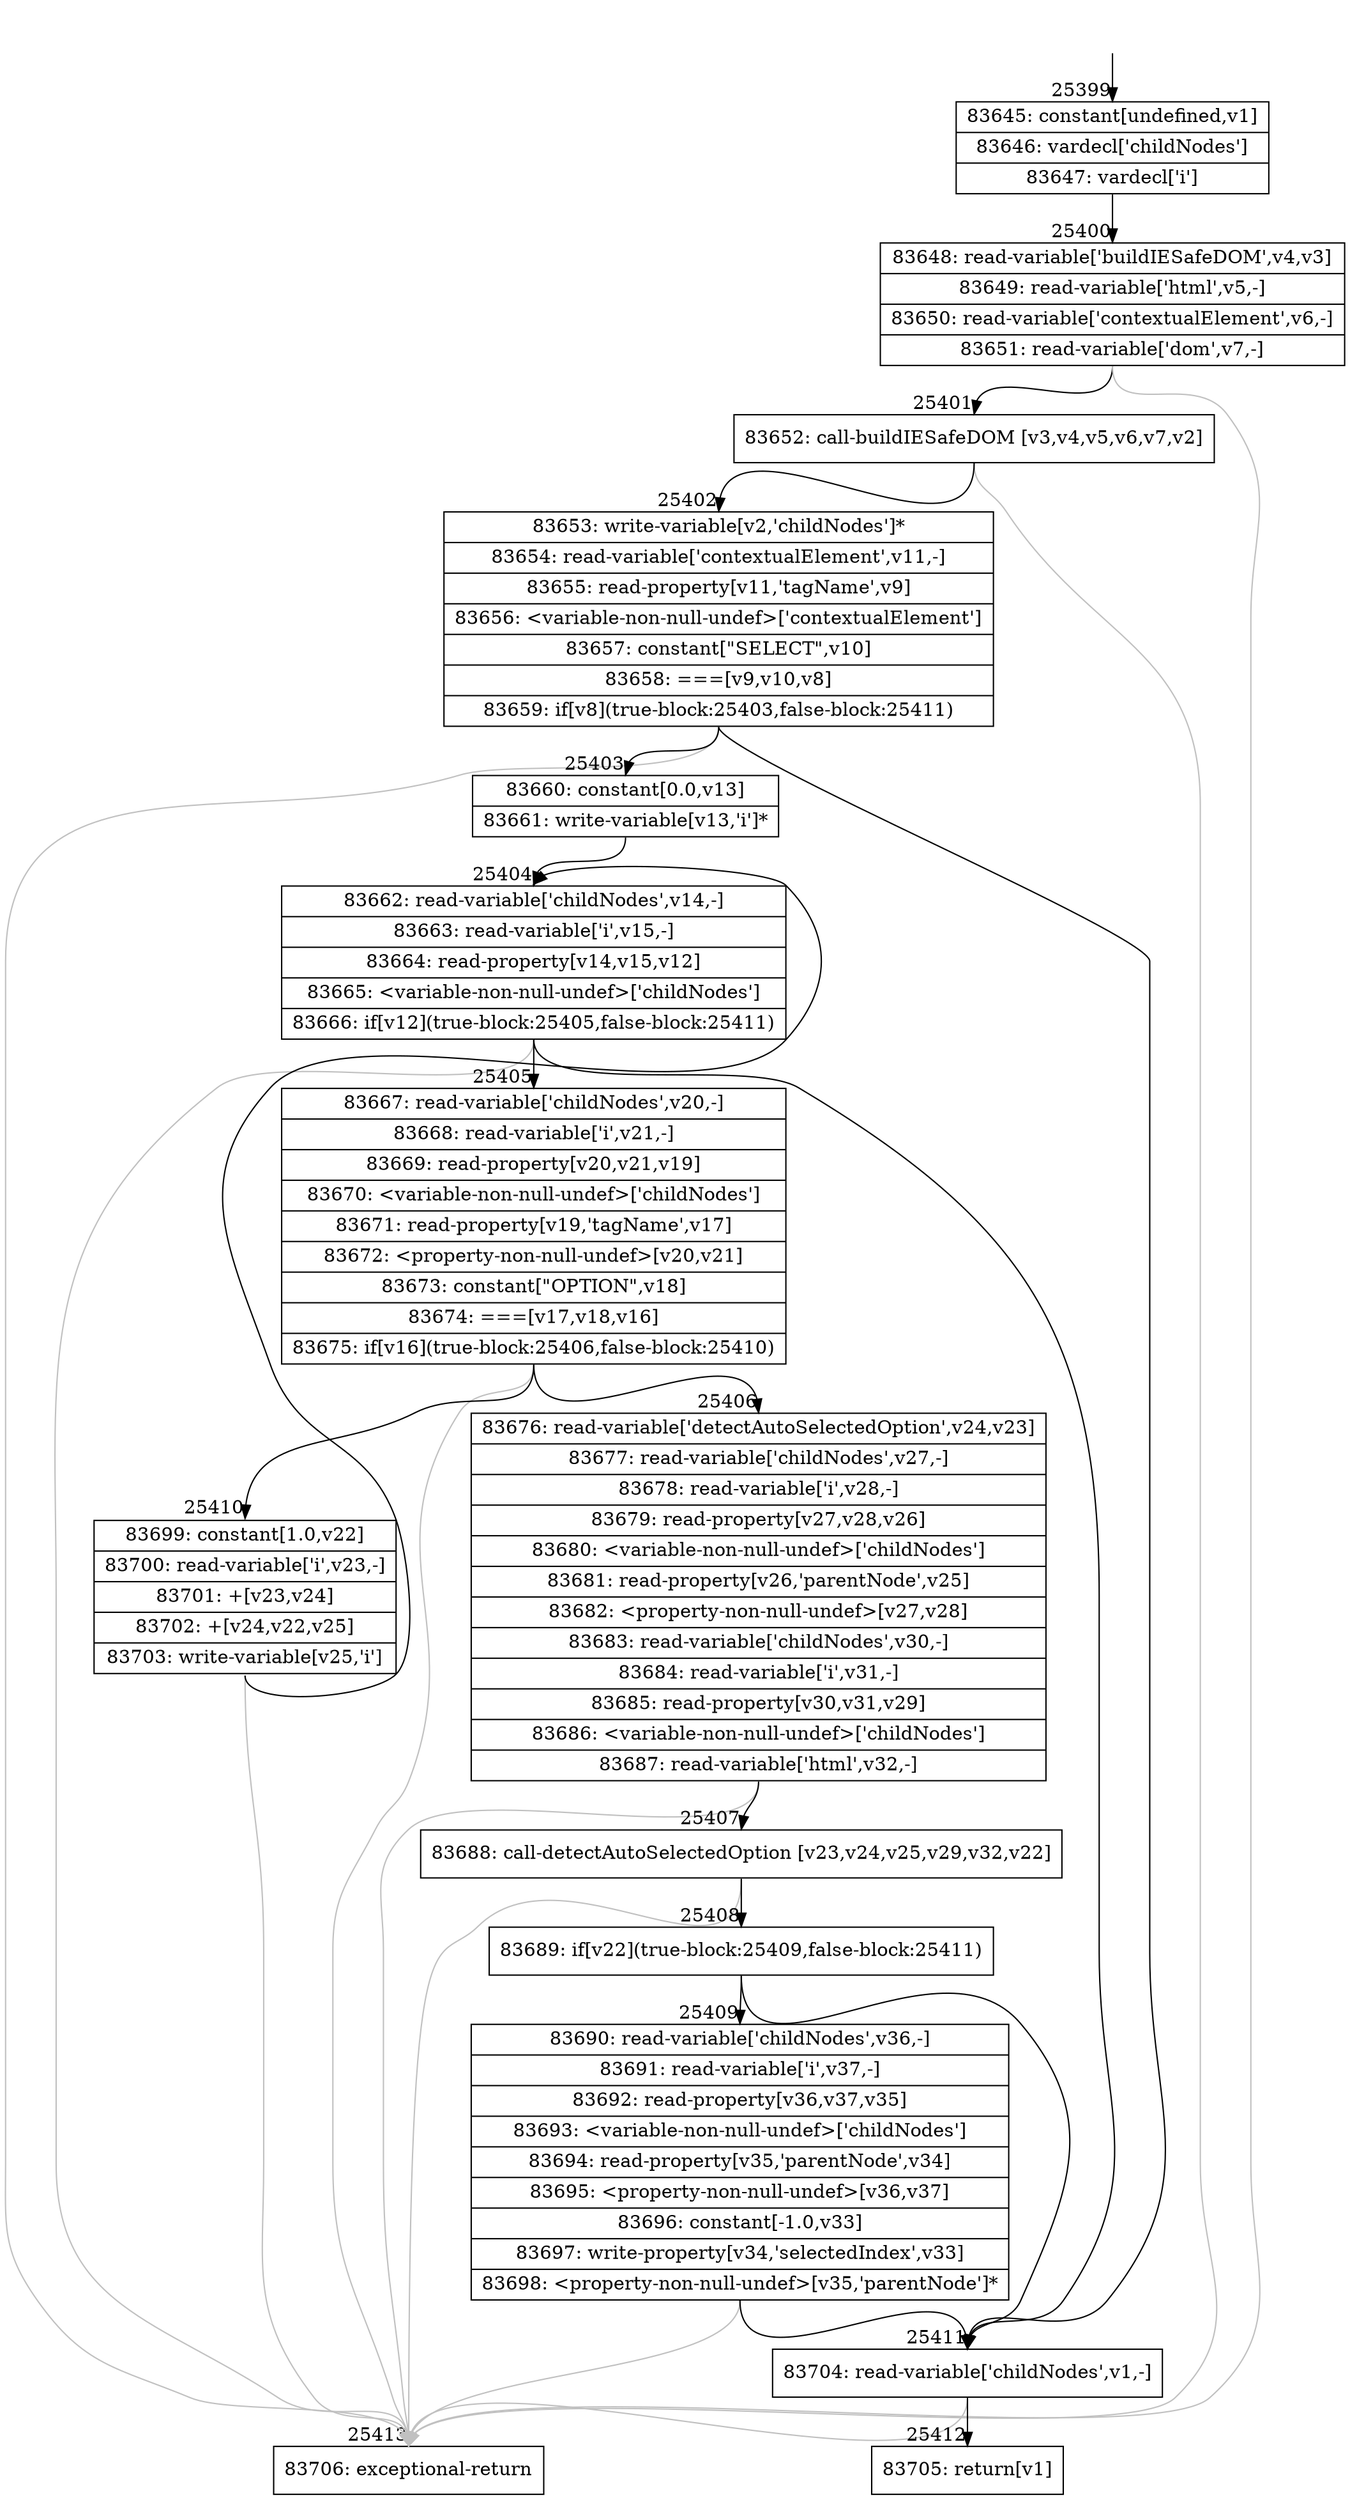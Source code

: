 digraph {
rankdir="TD"
BB_entry2231[shape=none,label=""];
BB_entry2231 -> BB25399 [tailport=s, headport=n, headlabel="    25399"]
BB25399 [shape=record label="{83645: constant[undefined,v1]|83646: vardecl['childNodes']|83647: vardecl['i']}" ] 
BB25399 -> BB25400 [tailport=s, headport=n, headlabel="      25400"]
BB25400 [shape=record label="{83648: read-variable['buildIESafeDOM',v4,v3]|83649: read-variable['html',v5,-]|83650: read-variable['contextualElement',v6,-]|83651: read-variable['dom',v7,-]}" ] 
BB25400 -> BB25401 [tailport=s, headport=n, headlabel="      25401"]
BB25400 -> BB25413 [tailport=s, headport=n, color=gray, headlabel="      25413"]
BB25401 [shape=record label="{83652: call-buildIESafeDOM [v3,v4,v5,v6,v7,v2]}" ] 
BB25401 -> BB25402 [tailport=s, headport=n, headlabel="      25402"]
BB25401 -> BB25413 [tailport=s, headport=n, color=gray]
BB25402 [shape=record label="{83653: write-variable[v2,'childNodes']*|83654: read-variable['contextualElement',v11,-]|83655: read-property[v11,'tagName',v9]|83656: \<variable-non-null-undef\>['contextualElement']|83657: constant[\"SELECT\",v10]|83658: ===[v9,v10,v8]|83659: if[v8](true-block:25403,false-block:25411)}" ] 
BB25402 -> BB25403 [tailport=s, headport=n, headlabel="      25403"]
BB25402 -> BB25411 [tailport=s, headport=n, headlabel="      25411"]
BB25402 -> BB25413 [tailport=s, headport=n, color=gray]
BB25403 [shape=record label="{83660: constant[0.0,v13]|83661: write-variable[v13,'i']*}" ] 
BB25403 -> BB25404 [tailport=s, headport=n, headlabel="      25404"]
BB25404 [shape=record label="{83662: read-variable['childNodes',v14,-]|83663: read-variable['i',v15,-]|83664: read-property[v14,v15,v12]|83665: \<variable-non-null-undef\>['childNodes']|83666: if[v12](true-block:25405,false-block:25411)}" ] 
BB25404 -> BB25405 [tailport=s, headport=n, headlabel="      25405"]
BB25404 -> BB25411 [tailport=s, headport=n]
BB25404 -> BB25413 [tailport=s, headport=n, color=gray]
BB25405 [shape=record label="{83667: read-variable['childNodes',v20,-]|83668: read-variable['i',v21,-]|83669: read-property[v20,v21,v19]|83670: \<variable-non-null-undef\>['childNodes']|83671: read-property[v19,'tagName',v17]|83672: \<property-non-null-undef\>[v20,v21]|83673: constant[\"OPTION\",v18]|83674: ===[v17,v18,v16]|83675: if[v16](true-block:25406,false-block:25410)}" ] 
BB25405 -> BB25406 [tailport=s, headport=n, headlabel="      25406"]
BB25405 -> BB25410 [tailport=s, headport=n, headlabel="      25410"]
BB25405 -> BB25413 [tailport=s, headport=n, color=gray]
BB25406 [shape=record label="{83676: read-variable['detectAutoSelectedOption',v24,v23]|83677: read-variable['childNodes',v27,-]|83678: read-variable['i',v28,-]|83679: read-property[v27,v28,v26]|83680: \<variable-non-null-undef\>['childNodes']|83681: read-property[v26,'parentNode',v25]|83682: \<property-non-null-undef\>[v27,v28]|83683: read-variable['childNodes',v30,-]|83684: read-variable['i',v31,-]|83685: read-property[v30,v31,v29]|83686: \<variable-non-null-undef\>['childNodes']|83687: read-variable['html',v32,-]}" ] 
BB25406 -> BB25407 [tailport=s, headport=n, headlabel="      25407"]
BB25406 -> BB25413 [tailport=s, headport=n, color=gray]
BB25407 [shape=record label="{83688: call-detectAutoSelectedOption [v23,v24,v25,v29,v32,v22]}" ] 
BB25407 -> BB25408 [tailport=s, headport=n, headlabel="      25408"]
BB25407 -> BB25413 [tailport=s, headport=n, color=gray]
BB25408 [shape=record label="{83689: if[v22](true-block:25409,false-block:25411)}" ] 
BB25408 -> BB25409 [tailport=s, headport=n, headlabel="      25409"]
BB25408 -> BB25411 [tailport=s, headport=n]
BB25409 [shape=record label="{83690: read-variable['childNodes',v36,-]|83691: read-variable['i',v37,-]|83692: read-property[v36,v37,v35]|83693: \<variable-non-null-undef\>['childNodes']|83694: read-property[v35,'parentNode',v34]|83695: \<property-non-null-undef\>[v36,v37]|83696: constant[-1.0,v33]|83697: write-property[v34,'selectedIndex',v33]|83698: \<property-non-null-undef\>[v35,'parentNode']*}" ] 
BB25409 -> BB25411 [tailport=s, headport=n]
BB25409 -> BB25413 [tailport=s, headport=n, color=gray]
BB25410 [shape=record label="{83699: constant[1.0,v22]|83700: read-variable['i',v23,-]|83701: +[v23,v24]|83702: +[v24,v22,v25]|83703: write-variable[v25,'i']}" ] 
BB25410 -> BB25404 [tailport=s, headport=n]
BB25410 -> BB25413 [tailport=s, headport=n, color=gray]
BB25411 [shape=record label="{83704: read-variable['childNodes',v1,-]}" ] 
BB25411 -> BB25412 [tailport=s, headport=n, headlabel="      25412"]
BB25411 -> BB25413 [tailport=s, headport=n, color=gray]
BB25412 [shape=record label="{83705: return[v1]}" ] 
BB25413 [shape=record label="{83706: exceptional-return}" ] 
//#$~ 47015
}
